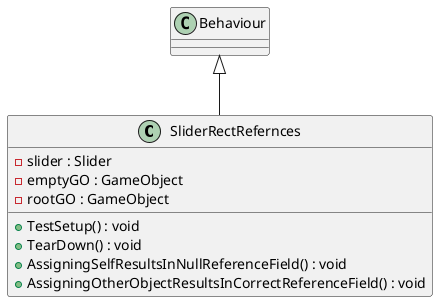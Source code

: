 @startuml
class SliderRectRefernces {
    - slider : Slider
    - emptyGO : GameObject
    - rootGO : GameObject
    + TestSetup() : void
    + TearDown() : void
    + AssigningSelfResultsInNullReferenceField() : void
    + AssigningOtherObjectResultsInCorrectReferenceField() : void
}
Behaviour <|-- SliderRectRefernces
@enduml
